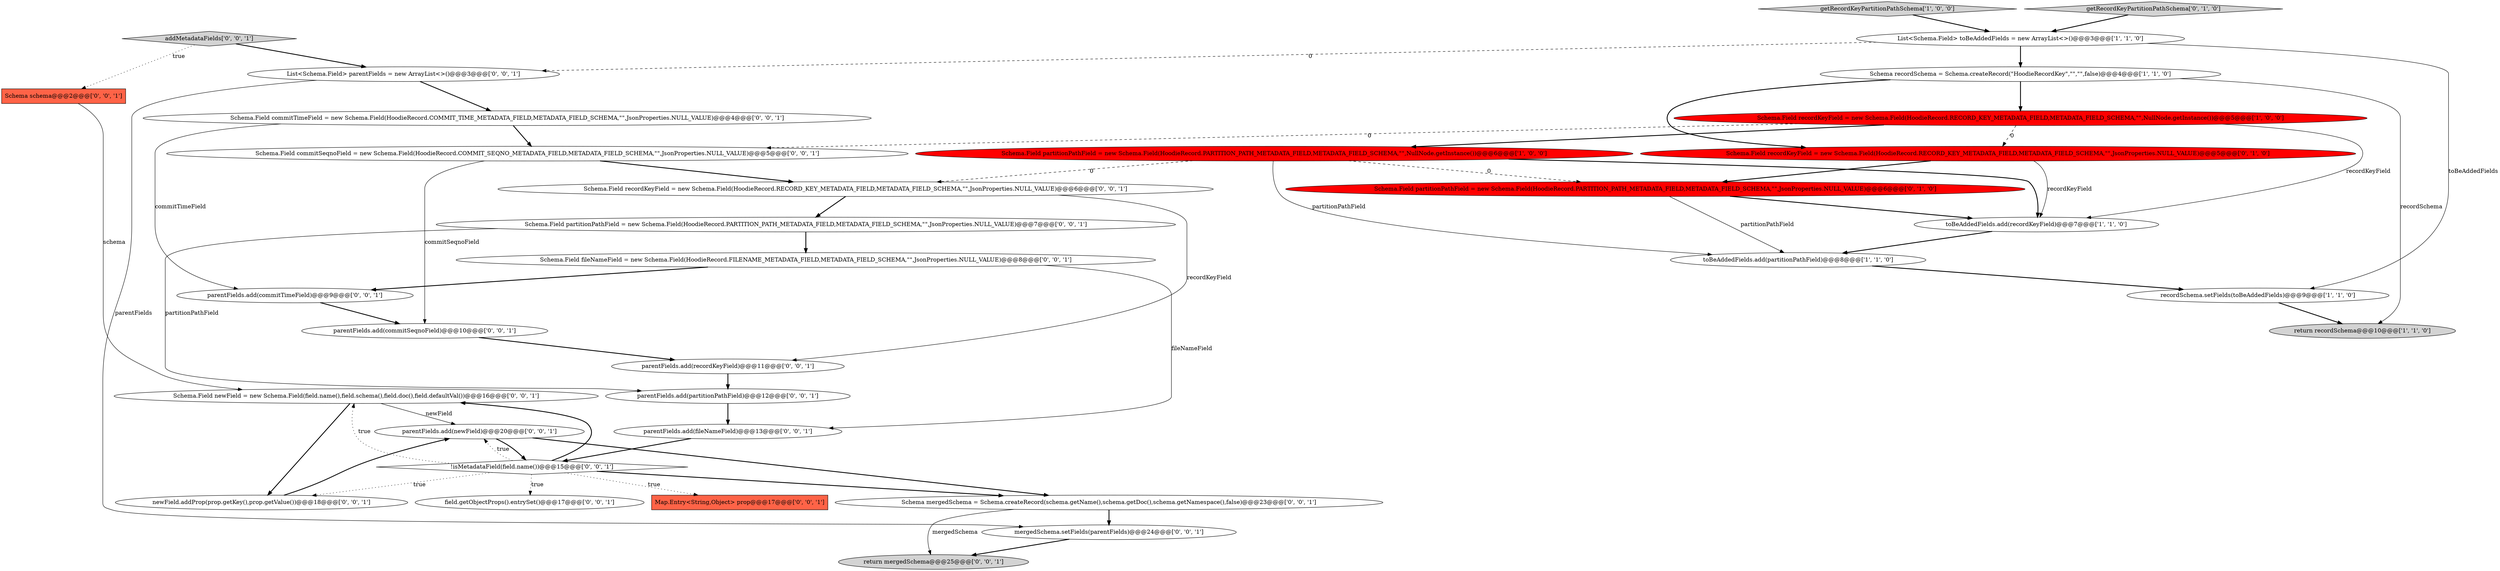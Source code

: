 digraph {
12 [style = filled, label = "Schema schema@@@2@@@['0', '0', '1']", fillcolor = tomato, shape = box image = "AAA0AAABBB3BBB"];
27 [style = filled, label = "parentFields.add(fileNameField)@@@13@@@['0', '0', '1']", fillcolor = white, shape = ellipse image = "AAA0AAABBB3BBB"];
31 [style = filled, label = "mergedSchema.setFields(parentFields)@@@24@@@['0', '0', '1']", fillcolor = white, shape = ellipse image = "AAA0AAABBB3BBB"];
9 [style = filled, label = "Schema.Field recordKeyField = new Schema.Field(HoodieRecord.RECORD_KEY_METADATA_FIELD,METADATA_FIELD_SCHEMA,\"\",JsonProperties.NULL_VALUE)@@@5@@@['0', '1', '0']", fillcolor = red, shape = ellipse image = "AAA1AAABBB2BBB"];
21 [style = filled, label = "parentFields.add(partitionPathField)@@@12@@@['0', '0', '1']", fillcolor = white, shape = ellipse image = "AAA0AAABBB3BBB"];
25 [style = filled, label = "Schema.Field partitionPathField = new Schema.Field(HoodieRecord.PARTITION_PATH_METADATA_FIELD,METADATA_FIELD_SCHEMA,\"\",JsonProperties.NULL_VALUE)@@@7@@@['0', '0', '1']", fillcolor = white, shape = ellipse image = "AAA0AAABBB3BBB"];
33 [style = filled, label = "parentFields.add(recordKeyField)@@@11@@@['0', '0', '1']", fillcolor = white, shape = ellipse image = "AAA0AAABBB3BBB"];
3 [style = filled, label = "Schema.Field partitionPathField = new Schema.Field(HoodieRecord.PARTITION_PATH_METADATA_FIELD,METADATA_FIELD_SCHEMA,\"\",NullNode.getInstance())@@@6@@@['1', '0', '0']", fillcolor = red, shape = ellipse image = "AAA1AAABBB1BBB"];
32 [style = filled, label = "parentFields.add(commitSeqnoField)@@@10@@@['0', '0', '1']", fillcolor = white, shape = ellipse image = "AAA0AAABBB3BBB"];
15 [style = filled, label = "addMetadataFields['0', '0', '1']", fillcolor = lightgray, shape = diamond image = "AAA0AAABBB3BBB"];
20 [style = filled, label = "parentFields.add(newField)@@@20@@@['0', '0', '1']", fillcolor = white, shape = ellipse image = "AAA0AAABBB3BBB"];
26 [style = filled, label = "Schema.Field fileNameField = new Schema.Field(HoodieRecord.FILENAME_METADATA_FIELD,METADATA_FIELD_SCHEMA,\"\",JsonProperties.NULL_VALUE)@@@8@@@['0', '0', '1']", fillcolor = white, shape = ellipse image = "AAA0AAABBB3BBB"];
18 [style = filled, label = "Schema.Field recordKeyField = new Schema.Field(HoodieRecord.RECORD_KEY_METADATA_FIELD,METADATA_FIELD_SCHEMA,\"\",JsonProperties.NULL_VALUE)@@@6@@@['0', '0', '1']", fillcolor = white, shape = ellipse image = "AAA0AAABBB3BBB"];
4 [style = filled, label = "getRecordKeyPartitionPathSchema['1', '0', '0']", fillcolor = lightgray, shape = diamond image = "AAA0AAABBB1BBB"];
11 [style = filled, label = "getRecordKeyPartitionPathSchema['0', '1', '0']", fillcolor = lightgray, shape = diamond image = "AAA0AAABBB2BBB"];
30 [style = filled, label = "field.getObjectProps().entrySet()@@@17@@@['0', '0', '1']", fillcolor = white, shape = ellipse image = "AAA0AAABBB3BBB"];
13 [style = filled, label = "return mergedSchema@@@25@@@['0', '0', '1']", fillcolor = lightgray, shape = ellipse image = "AAA0AAABBB3BBB"];
7 [style = filled, label = "Schema.Field recordKeyField = new Schema.Field(HoodieRecord.RECORD_KEY_METADATA_FIELD,METADATA_FIELD_SCHEMA,\"\",NullNode.getInstance())@@@5@@@['1', '0', '0']", fillcolor = red, shape = ellipse image = "AAA1AAABBB1BBB"];
2 [style = filled, label = "Schema recordSchema = Schema.createRecord(\"HoodieRecordKey\",\"\",\"\",false)@@@4@@@['1', '1', '0']", fillcolor = white, shape = ellipse image = "AAA0AAABBB1BBB"];
24 [style = filled, label = "!isMetadataField(field.name())@@@15@@@['0', '0', '1']", fillcolor = white, shape = diamond image = "AAA0AAABBB3BBB"];
8 [style = filled, label = "List<Schema.Field> toBeAddedFields = new ArrayList<>()@@@3@@@['1', '1', '0']", fillcolor = white, shape = ellipse image = "AAA0AAABBB1BBB"];
1 [style = filled, label = "return recordSchema@@@10@@@['1', '1', '0']", fillcolor = lightgray, shape = ellipse image = "AAA0AAABBB1BBB"];
0 [style = filled, label = "recordSchema.setFields(toBeAddedFields)@@@9@@@['1', '1', '0']", fillcolor = white, shape = ellipse image = "AAA0AAABBB1BBB"];
14 [style = filled, label = "Schema.Field commitSeqnoField = new Schema.Field(HoodieRecord.COMMIT_SEQNO_METADATA_FIELD,METADATA_FIELD_SCHEMA,\"\",JsonProperties.NULL_VALUE)@@@5@@@['0', '0', '1']", fillcolor = white, shape = ellipse image = "AAA0AAABBB3BBB"];
6 [style = filled, label = "toBeAddedFields.add(partitionPathField)@@@8@@@['1', '1', '0']", fillcolor = white, shape = ellipse image = "AAA0AAABBB1BBB"];
17 [style = filled, label = "Schema mergedSchema = Schema.createRecord(schema.getName(),schema.getDoc(),schema.getNamespace(),false)@@@23@@@['0', '0', '1']", fillcolor = white, shape = ellipse image = "AAA0AAABBB3BBB"];
19 [style = filled, label = "List<Schema.Field> parentFields = new ArrayList<>()@@@3@@@['0', '0', '1']", fillcolor = white, shape = ellipse image = "AAA0AAABBB3BBB"];
23 [style = filled, label = "Schema.Field newField = new Schema.Field(field.name(),field.schema(),field.doc(),field.defaultVal())@@@16@@@['0', '0', '1']", fillcolor = white, shape = ellipse image = "AAA0AAABBB3BBB"];
10 [style = filled, label = "Schema.Field partitionPathField = new Schema.Field(HoodieRecord.PARTITION_PATH_METADATA_FIELD,METADATA_FIELD_SCHEMA,\"\",JsonProperties.NULL_VALUE)@@@6@@@['0', '1', '0']", fillcolor = red, shape = ellipse image = "AAA1AAABBB2BBB"];
5 [style = filled, label = "toBeAddedFields.add(recordKeyField)@@@7@@@['1', '1', '0']", fillcolor = white, shape = ellipse image = "AAA0AAABBB1BBB"];
22 [style = filled, label = "Map.Entry<String,Object> prop@@@17@@@['0', '0', '1']", fillcolor = tomato, shape = box image = "AAA0AAABBB3BBB"];
28 [style = filled, label = "newField.addProp(prop.getKey(),prop.getValue())@@@18@@@['0', '0', '1']", fillcolor = white, shape = ellipse image = "AAA0AAABBB3BBB"];
29 [style = filled, label = "Schema.Field commitTimeField = new Schema.Field(HoodieRecord.COMMIT_TIME_METADATA_FIELD,METADATA_FIELD_SCHEMA,\"\",JsonProperties.NULL_VALUE)@@@4@@@['0', '0', '1']", fillcolor = white, shape = ellipse image = "AAA0AAABBB3BBB"];
16 [style = filled, label = "parentFields.add(commitTimeField)@@@9@@@['0', '0', '1']", fillcolor = white, shape = ellipse image = "AAA0AAABBB3BBB"];
17->13 [style = solid, label="mergedSchema"];
8->19 [style = dashed, label="0"];
9->5 [style = solid, label="recordKeyField"];
26->27 [style = solid, label="fileNameField"];
3->6 [style = solid, label="partitionPathField"];
20->17 [style = bold, label=""];
23->20 [style = solid, label="newField"];
21->27 [style = bold, label=""];
28->20 [style = bold, label=""];
19->29 [style = bold, label=""];
8->0 [style = solid, label="toBeAddedFields"];
17->31 [style = bold, label=""];
31->13 [style = bold, label=""];
7->14 [style = dashed, label="0"];
3->18 [style = dashed, label="0"];
24->30 [style = dotted, label="true"];
16->32 [style = bold, label=""];
6->0 [style = bold, label=""];
12->23 [style = solid, label="schema"];
2->9 [style = bold, label=""];
9->10 [style = bold, label=""];
15->19 [style = bold, label=""];
24->28 [style = dotted, label="true"];
32->33 [style = bold, label=""];
7->3 [style = bold, label=""];
7->5 [style = solid, label="recordKeyField"];
2->1 [style = solid, label="recordSchema"];
23->28 [style = bold, label=""];
26->16 [style = bold, label=""];
25->21 [style = solid, label="partitionPathField"];
3->5 [style = bold, label=""];
19->31 [style = solid, label="parentFields"];
10->5 [style = bold, label=""];
5->6 [style = bold, label=""];
24->23 [style = dotted, label="true"];
8->2 [style = bold, label=""];
7->9 [style = dashed, label="0"];
0->1 [style = bold, label=""];
24->22 [style = dotted, label="true"];
24->20 [style = dotted, label="true"];
18->33 [style = solid, label="recordKeyField"];
25->26 [style = bold, label=""];
24->17 [style = bold, label=""];
29->14 [style = bold, label=""];
18->25 [style = bold, label=""];
29->16 [style = solid, label="commitTimeField"];
15->12 [style = dotted, label="true"];
4->8 [style = bold, label=""];
11->8 [style = bold, label=""];
14->18 [style = bold, label=""];
27->24 [style = bold, label=""];
3->10 [style = dashed, label="0"];
14->32 [style = solid, label="commitSeqnoField"];
2->7 [style = bold, label=""];
33->21 [style = bold, label=""];
20->24 [style = bold, label=""];
10->6 [style = solid, label="partitionPathField"];
24->23 [style = bold, label=""];
}
